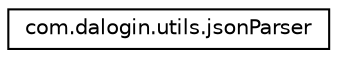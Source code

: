 digraph "Graphical Class Hierarchy"
{
  edge [fontname="Helvetica",fontsize="10",labelfontname="Helvetica",labelfontsize="10"];
  node [fontname="Helvetica",fontsize="10",shape=record];
  rankdir="LR";
  Node0 [label="com.dalogin.utils.jsonParser",height=0.2,width=0.4,color="black", fillcolor="white", style="filled",URL="$classcom_1_1dalogin_1_1utils_1_1json_parser.html"];
}
